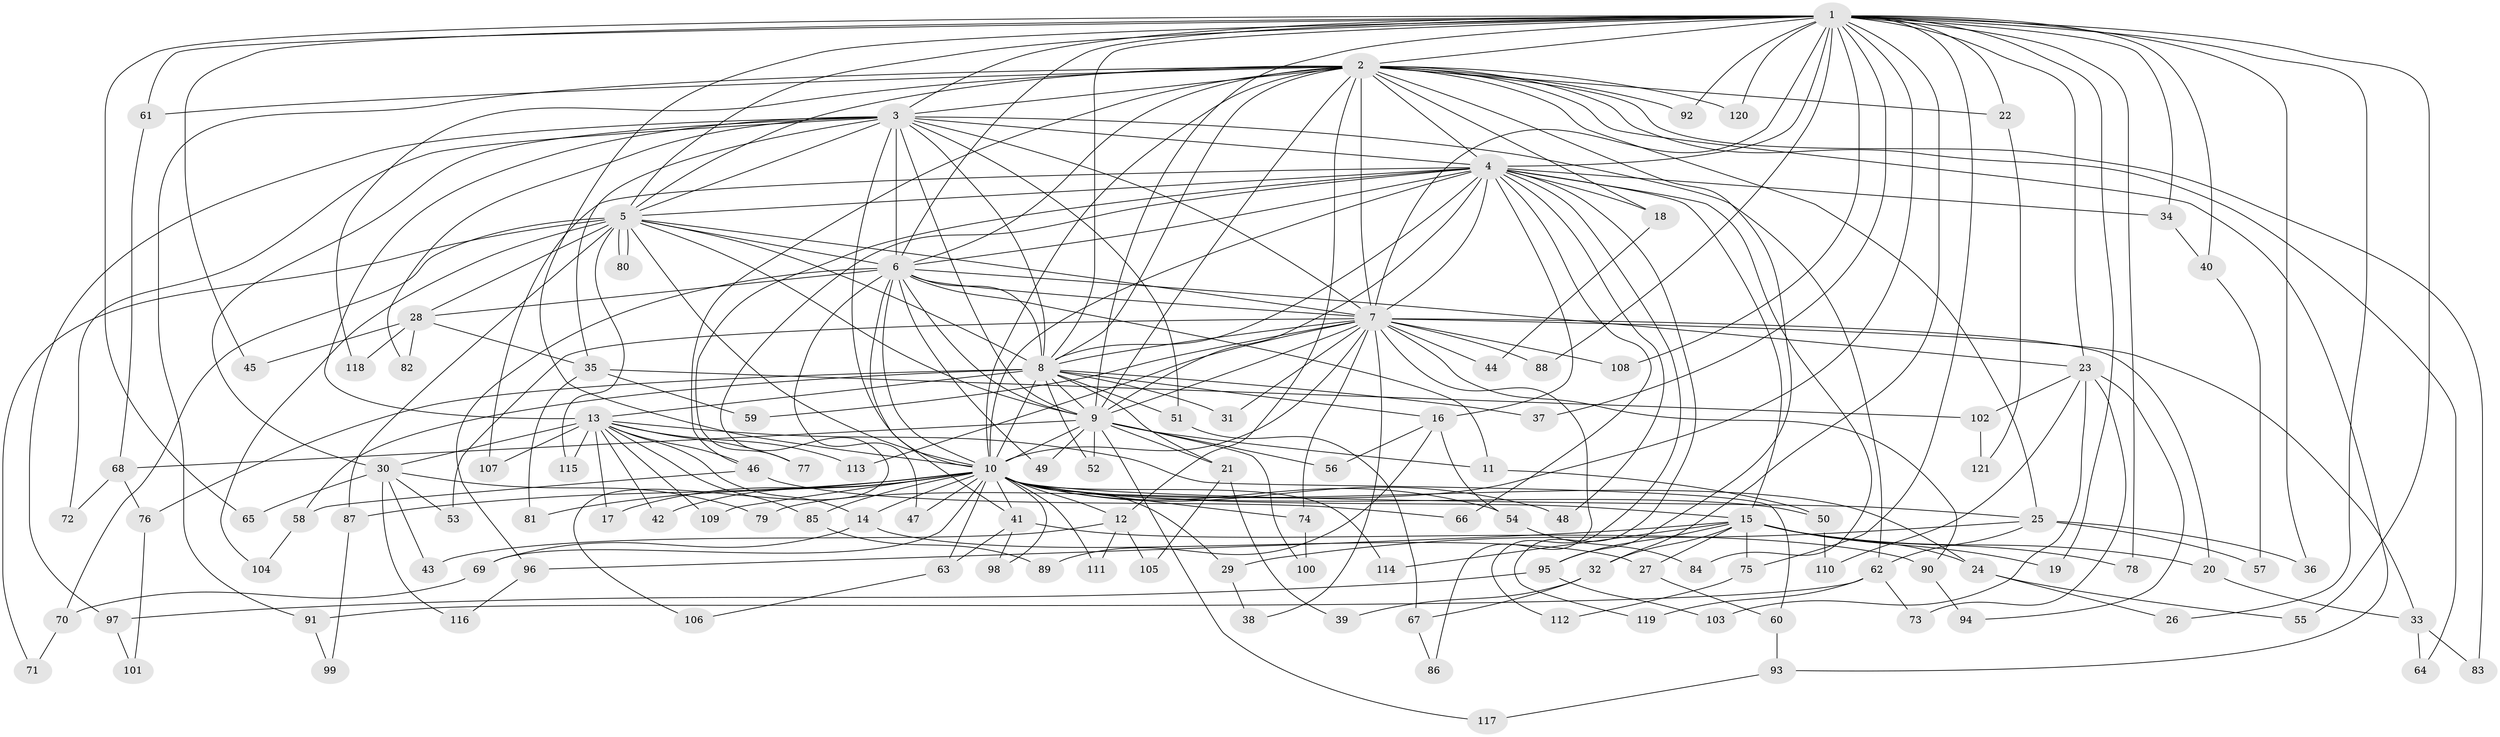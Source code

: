 // Generated by graph-tools (version 1.1) at 2025/25/03/09/25 03:25:39]
// undirected, 121 vertices, 267 edges
graph export_dot {
graph [start="1"]
  node [color=gray90,style=filled];
  1;
  2;
  3;
  4;
  5;
  6;
  7;
  8;
  9;
  10;
  11;
  12;
  13;
  14;
  15;
  16;
  17;
  18;
  19;
  20;
  21;
  22;
  23;
  24;
  25;
  26;
  27;
  28;
  29;
  30;
  31;
  32;
  33;
  34;
  35;
  36;
  37;
  38;
  39;
  40;
  41;
  42;
  43;
  44;
  45;
  46;
  47;
  48;
  49;
  50;
  51;
  52;
  53;
  54;
  55;
  56;
  57;
  58;
  59;
  60;
  61;
  62;
  63;
  64;
  65;
  66;
  67;
  68;
  69;
  70;
  71;
  72;
  73;
  74;
  75;
  76;
  77;
  78;
  79;
  80;
  81;
  82;
  83;
  84;
  85;
  86;
  87;
  88;
  89;
  90;
  91;
  92;
  93;
  94;
  95;
  96;
  97;
  98;
  99;
  100;
  101;
  102;
  103;
  104;
  105;
  106;
  107;
  108;
  109;
  110;
  111;
  112;
  113;
  114;
  115;
  116;
  117;
  118;
  119;
  120;
  121;
  1 -- 2;
  1 -- 3;
  1 -- 4;
  1 -- 5;
  1 -- 6;
  1 -- 7;
  1 -- 8;
  1 -- 9;
  1 -- 10;
  1 -- 19;
  1 -- 22;
  1 -- 23;
  1 -- 26;
  1 -- 32;
  1 -- 34;
  1 -- 36;
  1 -- 37;
  1 -- 40;
  1 -- 45;
  1 -- 55;
  1 -- 61;
  1 -- 65;
  1 -- 75;
  1 -- 78;
  1 -- 79;
  1 -- 88;
  1 -- 92;
  1 -- 108;
  1 -- 120;
  2 -- 3;
  2 -- 4;
  2 -- 5;
  2 -- 6;
  2 -- 7;
  2 -- 8;
  2 -- 9;
  2 -- 10;
  2 -- 12;
  2 -- 18;
  2 -- 22;
  2 -- 25;
  2 -- 46;
  2 -- 61;
  2 -- 64;
  2 -- 83;
  2 -- 91;
  2 -- 92;
  2 -- 93;
  2 -- 95;
  2 -- 118;
  2 -- 120;
  3 -- 4;
  3 -- 5;
  3 -- 6;
  3 -- 7;
  3 -- 8;
  3 -- 9;
  3 -- 10;
  3 -- 13;
  3 -- 30;
  3 -- 35;
  3 -- 51;
  3 -- 62;
  3 -- 72;
  3 -- 82;
  3 -- 97;
  4 -- 5;
  4 -- 6;
  4 -- 7;
  4 -- 8;
  4 -- 9;
  4 -- 10;
  4 -- 15;
  4 -- 16;
  4 -- 18;
  4 -- 34;
  4 -- 48;
  4 -- 66;
  4 -- 77;
  4 -- 84;
  4 -- 106;
  4 -- 107;
  4 -- 112;
  4 -- 119;
  5 -- 6;
  5 -- 7;
  5 -- 8;
  5 -- 9;
  5 -- 10;
  5 -- 28;
  5 -- 70;
  5 -- 71;
  5 -- 80;
  5 -- 80;
  5 -- 87;
  5 -- 104;
  5 -- 115;
  6 -- 7;
  6 -- 8;
  6 -- 9;
  6 -- 10;
  6 -- 11;
  6 -- 23;
  6 -- 28;
  6 -- 41;
  6 -- 47;
  6 -- 49;
  6 -- 96;
  7 -- 8;
  7 -- 9;
  7 -- 10;
  7 -- 20;
  7 -- 31;
  7 -- 33;
  7 -- 38;
  7 -- 44;
  7 -- 53;
  7 -- 59;
  7 -- 74;
  7 -- 86;
  7 -- 88;
  7 -- 90;
  7 -- 108;
  7 -- 113;
  8 -- 9;
  8 -- 10;
  8 -- 13;
  8 -- 16;
  8 -- 21;
  8 -- 31;
  8 -- 37;
  8 -- 51;
  8 -- 52;
  8 -- 58;
  8 -- 76;
  9 -- 10;
  9 -- 11;
  9 -- 21;
  9 -- 49;
  9 -- 52;
  9 -- 56;
  9 -- 68;
  9 -- 100;
  9 -- 117;
  10 -- 12;
  10 -- 14;
  10 -- 15;
  10 -- 17;
  10 -- 24;
  10 -- 25;
  10 -- 29;
  10 -- 41;
  10 -- 42;
  10 -- 47;
  10 -- 48;
  10 -- 50;
  10 -- 54;
  10 -- 63;
  10 -- 69;
  10 -- 74;
  10 -- 81;
  10 -- 85;
  10 -- 87;
  10 -- 98;
  10 -- 109;
  10 -- 111;
  10 -- 114;
  11 -- 50;
  12 -- 43;
  12 -- 105;
  12 -- 111;
  13 -- 14;
  13 -- 17;
  13 -- 30;
  13 -- 42;
  13 -- 46;
  13 -- 60;
  13 -- 77;
  13 -- 85;
  13 -- 107;
  13 -- 109;
  13 -- 113;
  13 -- 115;
  14 -- 27;
  14 -- 69;
  15 -- 19;
  15 -- 20;
  15 -- 24;
  15 -- 27;
  15 -- 32;
  15 -- 75;
  15 -- 78;
  15 -- 95;
  15 -- 96;
  15 -- 114;
  16 -- 54;
  16 -- 56;
  16 -- 89;
  18 -- 44;
  20 -- 33;
  21 -- 39;
  21 -- 105;
  22 -- 121;
  23 -- 73;
  23 -- 94;
  23 -- 102;
  23 -- 103;
  23 -- 110;
  24 -- 26;
  24 -- 55;
  25 -- 29;
  25 -- 36;
  25 -- 57;
  25 -- 62;
  27 -- 60;
  28 -- 35;
  28 -- 45;
  28 -- 82;
  28 -- 118;
  29 -- 38;
  30 -- 43;
  30 -- 53;
  30 -- 65;
  30 -- 79;
  30 -- 116;
  32 -- 39;
  32 -- 67;
  33 -- 64;
  33 -- 83;
  34 -- 40;
  35 -- 59;
  35 -- 81;
  35 -- 102;
  40 -- 57;
  41 -- 63;
  41 -- 90;
  41 -- 98;
  46 -- 58;
  46 -- 66;
  50 -- 110;
  51 -- 67;
  54 -- 84;
  58 -- 104;
  60 -- 93;
  61 -- 68;
  62 -- 73;
  62 -- 91;
  62 -- 119;
  63 -- 106;
  67 -- 86;
  68 -- 72;
  68 -- 76;
  69 -- 70;
  70 -- 71;
  74 -- 100;
  75 -- 112;
  76 -- 101;
  85 -- 89;
  87 -- 99;
  90 -- 94;
  91 -- 99;
  93 -- 117;
  95 -- 97;
  95 -- 103;
  96 -- 116;
  97 -- 101;
  102 -- 121;
}
